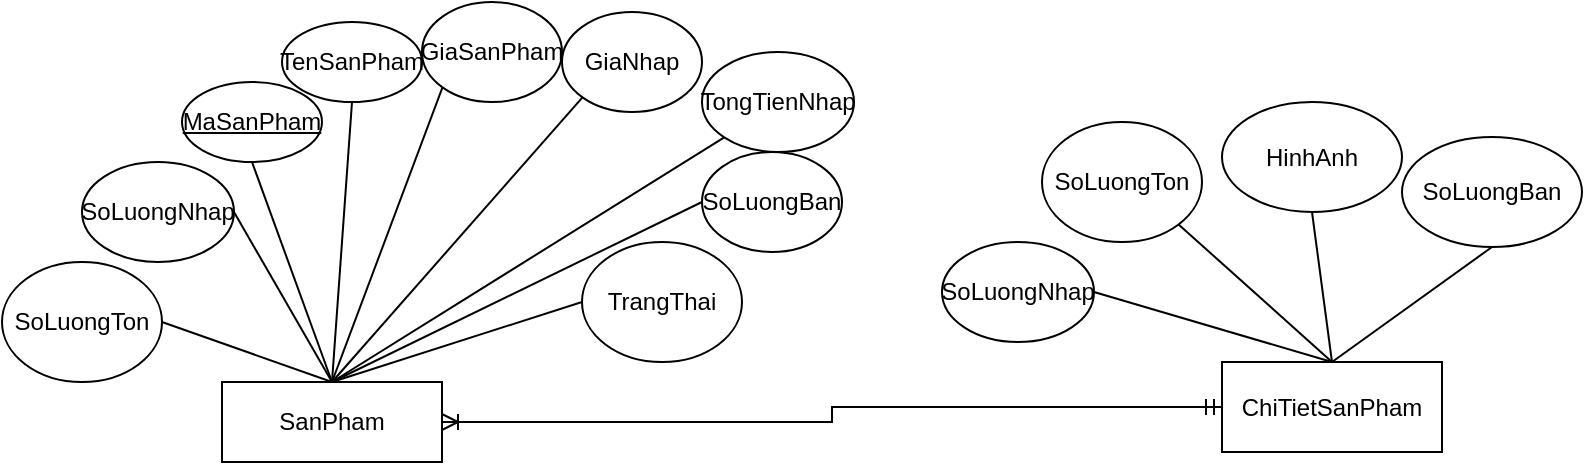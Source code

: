 <mxfile version="22.0.4" type="github">
  <diagram name="Trang-1" id="Xd1AOr_UmLfEILBJ7lOX">
    <mxGraphModel dx="2011" dy="658" grid="1" gridSize="10" guides="1" tooltips="1" connect="1" arrows="1" fold="1" page="1" pageScale="1" pageWidth="827" pageHeight="1169" math="0" shadow="0">
      <root>
        <mxCell id="0" />
        <mxCell id="1" parent="0" />
        <mxCell id="PM242X6e5oSsGlfuOUJ1-33" style="edgeStyle=orthogonalEdgeStyle;rounded=0;orthogonalLoop=1;jettySize=auto;html=1;exitX=1;exitY=0.5;exitDx=0;exitDy=0;startArrow=ERoneToMany;startFill=0;endArrow=ERmandOne;endFill=0;" edge="1" parent="1" source="PM242X6e5oSsGlfuOUJ1-1" target="PM242X6e5oSsGlfuOUJ1-24">
          <mxGeometry relative="1" as="geometry" />
        </mxCell>
        <mxCell id="PM242X6e5oSsGlfuOUJ1-1" value="SanPham" style="rounded=0;whiteSpace=wrap;html=1;" vertex="1" parent="1">
          <mxGeometry x="-700" y="245" width="110" height="40" as="geometry" />
        </mxCell>
        <mxCell id="PM242X6e5oSsGlfuOUJ1-2" value="&lt;u&gt;MaSanPham&lt;/u&gt;" style="ellipse;whiteSpace=wrap;html=1;" vertex="1" parent="1">
          <mxGeometry x="-720" y="95" width="70" height="40" as="geometry" />
        </mxCell>
        <mxCell id="PM242X6e5oSsGlfuOUJ1-3" value="TenSanPham" style="ellipse;whiteSpace=wrap;html=1;" vertex="1" parent="1">
          <mxGeometry x="-670" y="65" width="70" height="40" as="geometry" />
        </mxCell>
        <mxCell id="PM242X6e5oSsGlfuOUJ1-4" value="GiaSanPham" style="ellipse;whiteSpace=wrap;html=1;" vertex="1" parent="1">
          <mxGeometry x="-600" y="55" width="70" height="50" as="geometry" />
        </mxCell>
        <mxCell id="PM242X6e5oSsGlfuOUJ1-5" value="GiaNhap" style="ellipse;whiteSpace=wrap;html=1;" vertex="1" parent="1">
          <mxGeometry x="-530" y="60" width="70" height="50" as="geometry" />
        </mxCell>
        <mxCell id="PM242X6e5oSsGlfuOUJ1-6" value="TongTienNhap" style="ellipse;whiteSpace=wrap;html=1;" vertex="1" parent="1">
          <mxGeometry x="-460" y="80" width="76" height="50" as="geometry" />
        </mxCell>
        <mxCell id="PM242X6e5oSsGlfuOUJ1-7" value="SoLuongNhap" style="ellipse;whiteSpace=wrap;html=1;" vertex="1" parent="1">
          <mxGeometry x="-770" y="135" width="76" height="50" as="geometry" />
        </mxCell>
        <mxCell id="PM242X6e5oSsGlfuOUJ1-8" value="SoLuongBan" style="ellipse;whiteSpace=wrap;html=1;" vertex="1" parent="1">
          <mxGeometry x="-460" y="130" width="70" height="50" as="geometry" />
        </mxCell>
        <mxCell id="PM242X6e5oSsGlfuOUJ1-9" value="SoLuongTon" style="ellipse;whiteSpace=wrap;html=1;" vertex="1" parent="1">
          <mxGeometry x="-810" y="185" width="80" height="60" as="geometry" />
        </mxCell>
        <mxCell id="PM242X6e5oSsGlfuOUJ1-10" value="TrangThai" style="ellipse;whiteSpace=wrap;html=1;" vertex="1" parent="1">
          <mxGeometry x="-520" y="175" width="80" height="60" as="geometry" />
        </mxCell>
        <mxCell id="PM242X6e5oSsGlfuOUJ1-13" value="" style="endArrow=none;html=1;rounded=0;exitX=0.5;exitY=1;exitDx=0;exitDy=0;entryX=0.5;entryY=0;entryDx=0;entryDy=0;endFill=0;" edge="1" parent="1" source="PM242X6e5oSsGlfuOUJ1-2" target="PM242X6e5oSsGlfuOUJ1-1">
          <mxGeometry width="50" height="50" relative="1" as="geometry">
            <mxPoint x="-390" y="220" as="sourcePoint" />
            <mxPoint x="-340" y="170" as="targetPoint" />
          </mxGeometry>
        </mxCell>
        <mxCell id="PM242X6e5oSsGlfuOUJ1-14" value="" style="endArrow=none;html=1;rounded=0;exitX=0.5;exitY=0;exitDx=0;exitDy=0;entryX=0.5;entryY=1;entryDx=0;entryDy=0;endFill=0;" edge="1" parent="1" source="PM242X6e5oSsGlfuOUJ1-1" target="PM242X6e5oSsGlfuOUJ1-3">
          <mxGeometry width="50" height="50" relative="1" as="geometry">
            <mxPoint x="-390" y="220" as="sourcePoint" />
            <mxPoint x="-340" y="170" as="targetPoint" />
          </mxGeometry>
        </mxCell>
        <mxCell id="PM242X6e5oSsGlfuOUJ1-15" value="" style="endArrow=none;html=1;rounded=0;exitX=0.5;exitY=0;exitDx=0;exitDy=0;entryX=0;entryY=1;entryDx=0;entryDy=0;endFill=0;" edge="1" parent="1" source="PM242X6e5oSsGlfuOUJ1-1" target="PM242X6e5oSsGlfuOUJ1-4">
          <mxGeometry width="50" height="50" relative="1" as="geometry">
            <mxPoint x="-390" y="220" as="sourcePoint" />
            <mxPoint x="-340" y="170" as="targetPoint" />
          </mxGeometry>
        </mxCell>
        <mxCell id="PM242X6e5oSsGlfuOUJ1-16" value="" style="endArrow=none;html=1;rounded=0;exitX=1;exitY=0.5;exitDx=0;exitDy=0;entryX=0.5;entryY=0;entryDx=0;entryDy=0;endFill=0;" edge="1" parent="1" source="PM242X6e5oSsGlfuOUJ1-7" target="PM242X6e5oSsGlfuOUJ1-1">
          <mxGeometry width="50" height="50" relative="1" as="geometry">
            <mxPoint x="-390" y="220" as="sourcePoint" />
            <mxPoint x="-340" y="170" as="targetPoint" />
          </mxGeometry>
        </mxCell>
        <mxCell id="PM242X6e5oSsGlfuOUJ1-17" value="" style="endArrow=none;html=1;rounded=0;exitX=0.5;exitY=0;exitDx=0;exitDy=0;entryX=0;entryY=1;entryDx=0;entryDy=0;endFill=0;" edge="1" parent="1" source="PM242X6e5oSsGlfuOUJ1-1" target="PM242X6e5oSsGlfuOUJ1-5">
          <mxGeometry width="50" height="50" relative="1" as="geometry">
            <mxPoint x="-390" y="220" as="sourcePoint" />
            <mxPoint x="-340" y="170" as="targetPoint" />
          </mxGeometry>
        </mxCell>
        <mxCell id="PM242X6e5oSsGlfuOUJ1-18" value="" style="endArrow=none;html=1;rounded=0;exitX=0.5;exitY=0;exitDx=0;exitDy=0;entryX=0;entryY=0.5;entryDx=0;entryDy=0;endFill=0;" edge="1" parent="1" source="PM242X6e5oSsGlfuOUJ1-1" target="PM242X6e5oSsGlfuOUJ1-8">
          <mxGeometry width="50" height="50" relative="1" as="geometry">
            <mxPoint x="-390" y="220" as="sourcePoint" />
            <mxPoint x="-340" y="170" as="targetPoint" />
          </mxGeometry>
        </mxCell>
        <mxCell id="PM242X6e5oSsGlfuOUJ1-20" value="" style="endArrow=none;html=1;rounded=0;entryX=0;entryY=1;entryDx=0;entryDy=0;endFill=0;exitX=0.5;exitY=0;exitDx=0;exitDy=0;" edge="1" parent="1" source="PM242X6e5oSsGlfuOUJ1-1" target="PM242X6e5oSsGlfuOUJ1-6">
          <mxGeometry width="50" height="50" relative="1" as="geometry">
            <mxPoint x="-610" y="220" as="sourcePoint" />
            <mxPoint x="-340" y="170" as="targetPoint" />
          </mxGeometry>
        </mxCell>
        <mxCell id="PM242X6e5oSsGlfuOUJ1-21" value="" style="endArrow=none;html=1;rounded=0;exitX=0.5;exitY=0;exitDx=0;exitDy=0;entryX=1;entryY=0.5;entryDx=0;entryDy=0;endFill=0;" edge="1" parent="1" source="PM242X6e5oSsGlfuOUJ1-1" target="PM242X6e5oSsGlfuOUJ1-9">
          <mxGeometry width="50" height="50" relative="1" as="geometry">
            <mxPoint x="-360" y="220" as="sourcePoint" />
            <mxPoint x="-310" y="170" as="targetPoint" />
          </mxGeometry>
        </mxCell>
        <mxCell id="PM242X6e5oSsGlfuOUJ1-23" value="" style="endArrow=none;html=1;rounded=0;exitX=0.5;exitY=0;exitDx=0;exitDy=0;entryX=0;entryY=0.5;entryDx=0;entryDy=0;endFill=0;" edge="1" parent="1" source="PM242X6e5oSsGlfuOUJ1-1" target="PM242X6e5oSsGlfuOUJ1-10">
          <mxGeometry width="50" height="50" relative="1" as="geometry">
            <mxPoint x="-360" y="220" as="sourcePoint" />
            <mxPoint x="-310" y="170" as="targetPoint" />
          </mxGeometry>
        </mxCell>
        <mxCell id="PM242X6e5oSsGlfuOUJ1-24" value="ChiTietSanPham" style="rounded=0;whiteSpace=wrap;html=1;" vertex="1" parent="1">
          <mxGeometry x="-200" y="235" width="110" height="45" as="geometry" />
        </mxCell>
        <mxCell id="PM242X6e5oSsGlfuOUJ1-25" value="HinhAnh" style="ellipse;whiteSpace=wrap;html=1;" vertex="1" parent="1">
          <mxGeometry x="-200" y="105" width="90" height="55" as="geometry" />
        </mxCell>
        <mxCell id="PM242X6e5oSsGlfuOUJ1-26" value="" style="endArrow=none;html=1;rounded=0;exitX=0.5;exitY=0;exitDx=0;exitDy=0;entryX=0.5;entryY=1;entryDx=0;entryDy=0;endFill=0;" edge="1" parent="1" source="PM242X6e5oSsGlfuOUJ1-24" target="PM242X6e5oSsGlfuOUJ1-25">
          <mxGeometry width="50" height="50" relative="1" as="geometry">
            <mxPoint x="-470" y="325" as="sourcePoint" />
            <mxPoint x="-420" y="275" as="targetPoint" />
          </mxGeometry>
        </mxCell>
        <mxCell id="PM242X6e5oSsGlfuOUJ1-27" value="SoLuongTon" style="ellipse;whiteSpace=wrap;html=1;" vertex="1" parent="1">
          <mxGeometry x="-290" y="115" width="80" height="60" as="geometry" />
        </mxCell>
        <mxCell id="PM242X6e5oSsGlfuOUJ1-28" value="" style="endArrow=none;html=1;rounded=0;exitX=0.5;exitY=0;exitDx=0;exitDy=0;entryX=1;entryY=1;entryDx=0;entryDy=0;endFill=0;" edge="1" parent="1" source="PM242X6e5oSsGlfuOUJ1-24" target="PM242X6e5oSsGlfuOUJ1-27">
          <mxGeometry width="50" height="50" relative="1" as="geometry">
            <mxPoint x="-320" y="205" as="sourcePoint" />
            <mxPoint x="-405" y="175" as="targetPoint" />
          </mxGeometry>
        </mxCell>
        <mxCell id="PM242X6e5oSsGlfuOUJ1-29" value="SoLuongBan" style="ellipse;whiteSpace=wrap;html=1;" vertex="1" parent="1">
          <mxGeometry x="-110" y="122.5" width="90" height="55" as="geometry" />
        </mxCell>
        <mxCell id="PM242X6e5oSsGlfuOUJ1-30" value="" style="endArrow=none;html=1;rounded=0;exitX=0.5;exitY=0;exitDx=0;exitDy=0;entryX=0.5;entryY=1;entryDx=0;entryDy=0;endFill=0;" edge="1" parent="1" source="PM242X6e5oSsGlfuOUJ1-24" target="PM242X6e5oSsGlfuOUJ1-29">
          <mxGeometry width="50" height="50" relative="1" as="geometry">
            <mxPoint x="-430" y="165" as="sourcePoint" />
            <mxPoint x="-380" y="115" as="targetPoint" />
          </mxGeometry>
        </mxCell>
        <mxCell id="PM242X6e5oSsGlfuOUJ1-31" value="SoLuongNhap" style="ellipse;whiteSpace=wrap;html=1;" vertex="1" parent="1">
          <mxGeometry x="-340" y="175" width="76" height="50" as="geometry" />
        </mxCell>
        <mxCell id="PM242X6e5oSsGlfuOUJ1-32" value="" style="endArrow=none;html=1;rounded=0;exitX=0.5;exitY=0;exitDx=0;exitDy=0;entryX=1;entryY=0.5;entryDx=0;entryDy=0;" edge="1" parent="1" source="PM242X6e5oSsGlfuOUJ1-24" target="PM242X6e5oSsGlfuOUJ1-31">
          <mxGeometry width="50" height="50" relative="1" as="geometry">
            <mxPoint x="-430" y="165" as="sourcePoint" />
            <mxPoint x="-380" y="115" as="targetPoint" />
          </mxGeometry>
        </mxCell>
      </root>
    </mxGraphModel>
  </diagram>
</mxfile>
